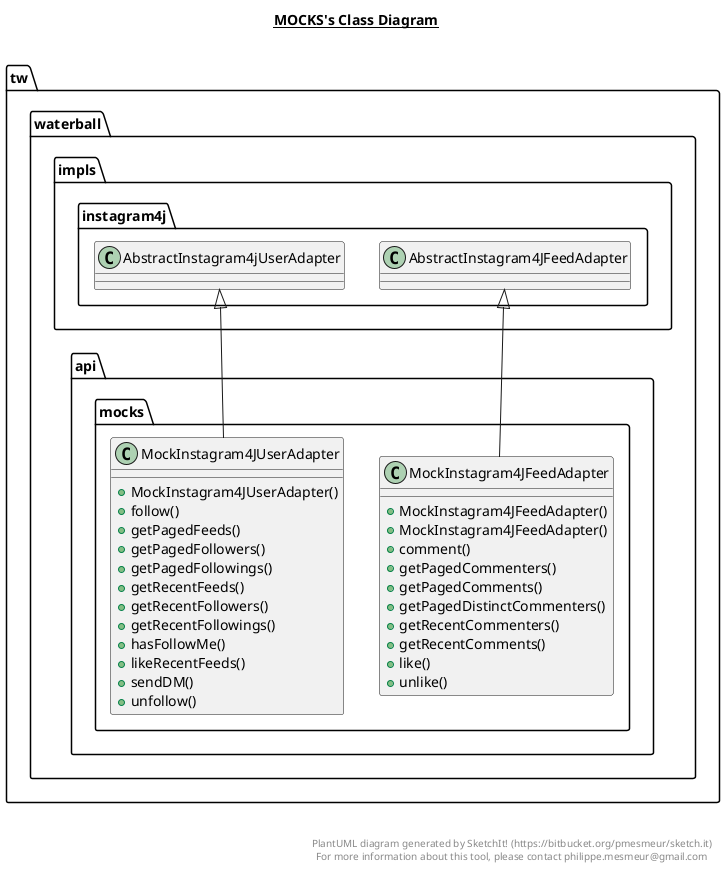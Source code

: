 @startuml

title __MOCKS's Class Diagram__\n

  namespace tw.waterball.api {
    namespace mocks {
      class tw.waterball.api.mocks.MockInstagram4JFeedAdapter {
          + MockInstagram4JFeedAdapter()
          + MockInstagram4JFeedAdapter()
          + comment()
          + getPagedCommenters()
          + getPagedComments()
          + getPagedDistinctCommenters()
          + getRecentCommenters()
          + getRecentComments()
          + like()
          + unlike()
      }
    }
  }
  

  namespace tw.waterball.api {
    namespace mocks {
      class tw.waterball.api.mocks.MockInstagram4JUserAdapter {
          + MockInstagram4JUserAdapter()
          + follow()
          + getPagedFeeds()
          + getPagedFollowers()
          + getPagedFollowings()
          + getRecentFeeds()
          + getRecentFollowers()
          + getRecentFollowings()
          + hasFollowMe()
          + likeRecentFeeds()
          + sendDM()
          + unfollow()
      }
    }
  }
  

  tw.waterball.api.mocks.MockInstagram4JFeedAdapter -up-|> tw.waterball.impls.instagram4j.AbstractInstagram4JFeedAdapter
  tw.waterball.api.mocks.MockInstagram4JUserAdapter -up-|> tw.waterball.impls.instagram4j.AbstractInstagram4jUserAdapter


right footer


PlantUML diagram generated by SketchIt! (https://bitbucket.org/pmesmeur/sketch.it)
For more information about this tool, please contact philippe.mesmeur@gmail.com
endfooter

@enduml
